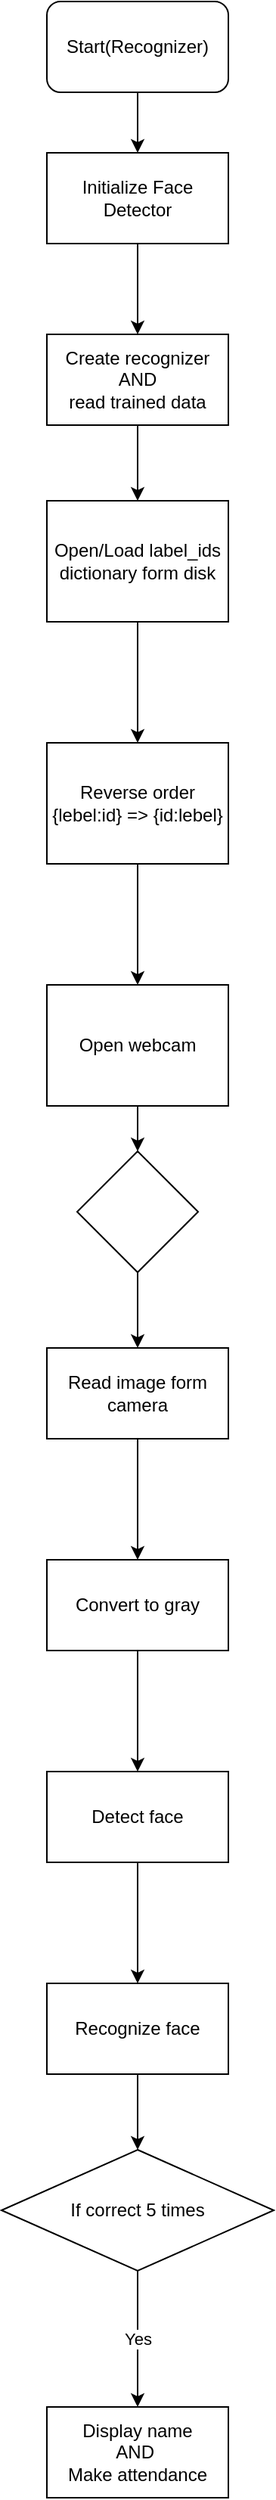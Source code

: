 <mxfile version="13.6.3" type="github">
  <diagram id="jJTg-65ZTCTfqy66i8AP" name="Page-1">
    <mxGraphModel dx="742" dy="508" grid="1" gridSize="10" guides="1" tooltips="1" connect="1" arrows="1" fold="1" page="1" pageScale="1" pageWidth="850" pageHeight="1100" math="0" shadow="0">
      <root>
        <mxCell id="0" />
        <mxCell id="1" parent="0" />
        <mxCell id="sS1diXo8vZ87NtzZJMUr-3" value="" style="edgeStyle=orthogonalEdgeStyle;rounded=0;orthogonalLoop=1;jettySize=auto;html=1;" edge="1" parent="1" source="sS1diXo8vZ87NtzZJMUr-1" target="sS1diXo8vZ87NtzZJMUr-2">
          <mxGeometry relative="1" as="geometry" />
        </mxCell>
        <mxCell id="sS1diXo8vZ87NtzZJMUr-1" value="Start(Recognizer)" style="rounded=1;whiteSpace=wrap;html=1;" vertex="1" parent="1">
          <mxGeometry x="320" y="40" width="120" height="60" as="geometry" />
        </mxCell>
        <mxCell id="sS1diXo8vZ87NtzZJMUr-5" value="" style="edgeStyle=orthogonalEdgeStyle;rounded=0;orthogonalLoop=1;jettySize=auto;html=1;" edge="1" parent="1" source="sS1diXo8vZ87NtzZJMUr-2" target="sS1diXo8vZ87NtzZJMUr-4">
          <mxGeometry relative="1" as="geometry" />
        </mxCell>
        <mxCell id="sS1diXo8vZ87NtzZJMUr-2" value="Initialize Face Detector" style="rounded=0;whiteSpace=wrap;html=1;" vertex="1" parent="1">
          <mxGeometry x="320" y="140" width="120" height="60" as="geometry" />
        </mxCell>
        <mxCell id="sS1diXo8vZ87NtzZJMUr-7" value="" style="edgeStyle=orthogonalEdgeStyle;rounded=0;orthogonalLoop=1;jettySize=auto;html=1;" edge="1" parent="1" source="sS1diXo8vZ87NtzZJMUr-4">
          <mxGeometry relative="1" as="geometry">
            <mxPoint x="380" y="370" as="targetPoint" />
          </mxGeometry>
        </mxCell>
        <mxCell id="sS1diXo8vZ87NtzZJMUr-4" value="Create recognizer&lt;br&gt;AND&lt;br&gt;read trained data" style="rounded=0;whiteSpace=wrap;html=1;" vertex="1" parent="1">
          <mxGeometry x="320" y="260" width="120" height="60" as="geometry" />
        </mxCell>
        <mxCell id="sS1diXo8vZ87NtzZJMUr-10" value="" style="edgeStyle=orthogonalEdgeStyle;rounded=0;orthogonalLoop=1;jettySize=auto;html=1;" edge="1" parent="1" source="sS1diXo8vZ87NtzZJMUr-8" target="sS1diXo8vZ87NtzZJMUr-9">
          <mxGeometry relative="1" as="geometry" />
        </mxCell>
        <mxCell id="sS1diXo8vZ87NtzZJMUr-8" value="Open/Load label_ids dictionary form disk" style="rounded=0;whiteSpace=wrap;html=1;" vertex="1" parent="1">
          <mxGeometry x="320" y="370" width="120" height="80" as="geometry" />
        </mxCell>
        <mxCell id="sS1diXo8vZ87NtzZJMUr-12" value="" style="edgeStyle=orthogonalEdgeStyle;rounded=0;orthogonalLoop=1;jettySize=auto;html=1;" edge="1" parent="1" source="sS1diXo8vZ87NtzZJMUr-9" target="sS1diXo8vZ87NtzZJMUr-11">
          <mxGeometry relative="1" as="geometry" />
        </mxCell>
        <mxCell id="sS1diXo8vZ87NtzZJMUr-9" value="Reverse order&lt;br&gt;{lebel:id} =&amp;gt; {id:lebel}" style="rounded=0;whiteSpace=wrap;html=1;" vertex="1" parent="1">
          <mxGeometry x="320" y="530" width="120" height="80" as="geometry" />
        </mxCell>
        <mxCell id="sS1diXo8vZ87NtzZJMUr-14" value="" style="edgeStyle=orthogonalEdgeStyle;rounded=0;orthogonalLoop=1;jettySize=auto;html=1;" edge="1" parent="1" source="sS1diXo8vZ87NtzZJMUr-11" target="sS1diXo8vZ87NtzZJMUr-13">
          <mxGeometry relative="1" as="geometry" />
        </mxCell>
        <mxCell id="sS1diXo8vZ87NtzZJMUr-11" value="Open webcam" style="rounded=0;whiteSpace=wrap;html=1;" vertex="1" parent="1">
          <mxGeometry x="320" y="690" width="120" height="80" as="geometry" />
        </mxCell>
        <mxCell id="sS1diXo8vZ87NtzZJMUr-16" value="" style="edgeStyle=orthogonalEdgeStyle;rounded=0;orthogonalLoop=1;jettySize=auto;html=1;" edge="1" parent="1" source="sS1diXo8vZ87NtzZJMUr-13" target="sS1diXo8vZ87NtzZJMUr-15">
          <mxGeometry relative="1" as="geometry" />
        </mxCell>
        <mxCell id="sS1diXo8vZ87NtzZJMUr-13" value="" style="rhombus;whiteSpace=wrap;html=1;" vertex="1" parent="1">
          <mxGeometry x="340" y="800" width="80" height="80" as="geometry" />
        </mxCell>
        <mxCell id="sS1diXo8vZ87NtzZJMUr-18" value="" style="edgeStyle=orthogonalEdgeStyle;rounded=0;orthogonalLoop=1;jettySize=auto;html=1;" edge="1" parent="1" source="sS1diXo8vZ87NtzZJMUr-15" target="sS1diXo8vZ87NtzZJMUr-17">
          <mxGeometry relative="1" as="geometry" />
        </mxCell>
        <mxCell id="sS1diXo8vZ87NtzZJMUr-15" value="Read image form camera" style="whiteSpace=wrap;html=1;" vertex="1" parent="1">
          <mxGeometry x="320" y="930" width="120" height="60" as="geometry" />
        </mxCell>
        <mxCell id="sS1diXo8vZ87NtzZJMUr-20" value="" style="edgeStyle=orthogonalEdgeStyle;rounded=0;orthogonalLoop=1;jettySize=auto;html=1;" edge="1" parent="1" source="sS1diXo8vZ87NtzZJMUr-17" target="sS1diXo8vZ87NtzZJMUr-19">
          <mxGeometry relative="1" as="geometry" />
        </mxCell>
        <mxCell id="sS1diXo8vZ87NtzZJMUr-17" value="Convert to gray" style="whiteSpace=wrap;html=1;" vertex="1" parent="1">
          <mxGeometry x="320" y="1070" width="120" height="60" as="geometry" />
        </mxCell>
        <mxCell id="sS1diXo8vZ87NtzZJMUr-22" value="" style="edgeStyle=orthogonalEdgeStyle;rounded=0;orthogonalLoop=1;jettySize=auto;html=1;" edge="1" parent="1" source="sS1diXo8vZ87NtzZJMUr-19" target="sS1diXo8vZ87NtzZJMUr-21">
          <mxGeometry relative="1" as="geometry" />
        </mxCell>
        <mxCell id="sS1diXo8vZ87NtzZJMUr-19" value="Detect face" style="whiteSpace=wrap;html=1;" vertex="1" parent="1">
          <mxGeometry x="320" y="1210" width="120" height="60" as="geometry" />
        </mxCell>
        <mxCell id="sS1diXo8vZ87NtzZJMUr-26" value="" style="edgeStyle=orthogonalEdgeStyle;rounded=0;orthogonalLoop=1;jettySize=auto;html=1;" edge="1" parent="1" source="sS1diXo8vZ87NtzZJMUr-21" target="sS1diXo8vZ87NtzZJMUr-25">
          <mxGeometry relative="1" as="geometry" />
        </mxCell>
        <mxCell id="sS1diXo8vZ87NtzZJMUr-21" value="Recognize face" style="whiteSpace=wrap;html=1;" vertex="1" parent="1">
          <mxGeometry x="320" y="1350" width="120" height="60" as="geometry" />
        </mxCell>
        <mxCell id="sS1diXo8vZ87NtzZJMUr-25" value="If correct 5 times" style="rhombus;whiteSpace=wrap;html=1;" vertex="1" parent="1">
          <mxGeometry x="290" y="1460" width="180" height="80" as="geometry" />
        </mxCell>
        <mxCell id="sS1diXo8vZ87NtzZJMUr-27" value="Display name&lt;br&gt;AND&amp;nbsp;&lt;br&gt;Make attendance" style="whiteSpace=wrap;html=1;" vertex="1" parent="1">
          <mxGeometry x="320" y="1630" width="120" height="60" as="geometry" />
        </mxCell>
        <mxCell id="sS1diXo8vZ87NtzZJMUr-29" value="" style="endArrow=classic;html=1;exitX=0.5;exitY=1;exitDx=0;exitDy=0;entryX=0.5;entryY=0;entryDx=0;entryDy=0;" edge="1" parent="1" source="sS1diXo8vZ87NtzZJMUr-25" target="sS1diXo8vZ87NtzZJMUr-27">
          <mxGeometry relative="1" as="geometry">
            <mxPoint x="330" y="1580" as="sourcePoint" />
            <mxPoint x="430" y="1580" as="targetPoint" />
          </mxGeometry>
        </mxCell>
        <mxCell id="sS1diXo8vZ87NtzZJMUr-30" value="Yes" style="edgeLabel;resizable=0;html=1;align=center;verticalAlign=middle;" connectable="0" vertex="1" parent="sS1diXo8vZ87NtzZJMUr-29">
          <mxGeometry relative="1" as="geometry" />
        </mxCell>
      </root>
    </mxGraphModel>
  </diagram>
</mxfile>
